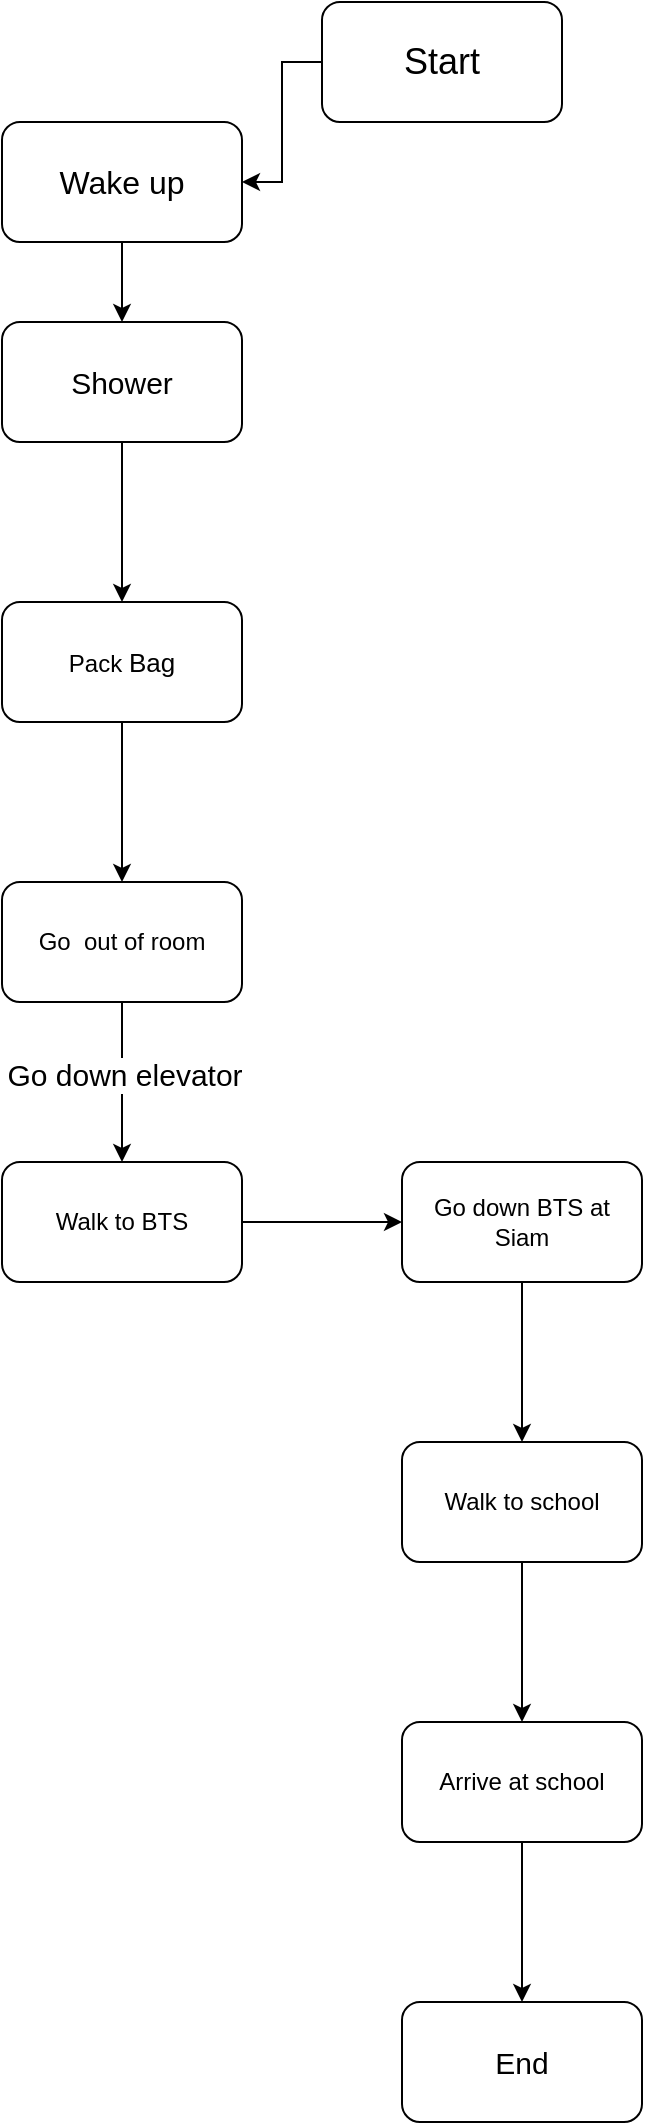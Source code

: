<mxfile version="20.2.7" type="github">
  <diagram id="MC8cG66vaABodUtqTA2X" name="Page-1">
    <mxGraphModel dx="1164" dy="1064" grid="1" gridSize="10" guides="1" tooltips="1" connect="1" arrows="1" fold="1" page="1" pageScale="1" pageWidth="827" pageHeight="1169" math="0" shadow="0">
      <root>
        <mxCell id="0" />
        <mxCell id="1" parent="0" />
        <mxCell id="2hz4RC08jjyMRnIOTYXO-5" value="" style="edgeStyle=orthogonalEdgeStyle;rounded=0;orthogonalLoop=1;jettySize=auto;html=1;fontSize=18;" edge="1" parent="1" source="2hz4RC08jjyMRnIOTYXO-1" target="2hz4RC08jjyMRnIOTYXO-4">
          <mxGeometry relative="1" as="geometry" />
        </mxCell>
        <mxCell id="2hz4RC08jjyMRnIOTYXO-1" value="&lt;font style=&quot;font-size: 18px;&quot;&gt;Start&lt;/font&gt;" style="rounded=1;whiteSpace=wrap;html=1;" vertex="1" parent="1">
          <mxGeometry x="280" y="20" width="120" height="60" as="geometry" />
        </mxCell>
        <mxCell id="2hz4RC08jjyMRnIOTYXO-11" value="" style="edgeStyle=orthogonalEdgeStyle;rounded=0;orthogonalLoop=1;jettySize=auto;html=1;fontFamily=Helvetica;fontSize=16;fontColor=default;" edge="1" parent="1" source="2hz4RC08jjyMRnIOTYXO-4" target="2hz4RC08jjyMRnIOTYXO-10">
          <mxGeometry relative="1" as="geometry" />
        </mxCell>
        <mxCell id="2hz4RC08jjyMRnIOTYXO-4" value="&lt;font style=&quot;font-size: 16px;&quot;&gt;Wake up&lt;/font&gt;" style="whiteSpace=wrap;html=1;rounded=1;" vertex="1" parent="1">
          <mxGeometry x="120" y="80" width="120" height="60" as="geometry" />
        </mxCell>
        <mxCell id="2hz4RC08jjyMRnIOTYXO-13" value="" style="edgeStyle=orthogonalEdgeStyle;rounded=0;orthogonalLoop=1;jettySize=auto;html=1;fontFamily=Helvetica;fontSize=15;fontColor=default;" edge="1" parent="1" source="2hz4RC08jjyMRnIOTYXO-10" target="2hz4RC08jjyMRnIOTYXO-12">
          <mxGeometry relative="1" as="geometry" />
        </mxCell>
        <mxCell id="2hz4RC08jjyMRnIOTYXO-10" value="&lt;font style=&quot;font-size: 15px;&quot;&gt;Shower&lt;/font&gt;" style="whiteSpace=wrap;html=1;rounded=1;" vertex="1" parent="1">
          <mxGeometry x="120" y="180" width="120" height="60" as="geometry" />
        </mxCell>
        <mxCell id="2hz4RC08jjyMRnIOTYXO-15" value="" style="edgeStyle=orthogonalEdgeStyle;rounded=0;orthogonalLoop=1;jettySize=auto;html=1;fontFamily=Helvetica;fontSize=15;fontColor=default;" edge="1" parent="1" source="2hz4RC08jjyMRnIOTYXO-12" target="2hz4RC08jjyMRnIOTYXO-14">
          <mxGeometry relative="1" as="geometry" />
        </mxCell>
        <mxCell id="2hz4RC08jjyMRnIOTYXO-12" value="Pack &lt;font style=&quot;font-size: 13px;&quot;&gt;Bag&lt;/font&gt;" style="whiteSpace=wrap;html=1;rounded=1;" vertex="1" parent="1">
          <mxGeometry x="120" y="320" width="120" height="60" as="geometry" />
        </mxCell>
        <mxCell id="2hz4RC08jjyMRnIOTYXO-17" value="" style="edgeStyle=orthogonalEdgeStyle;rounded=0;orthogonalLoop=1;jettySize=auto;html=1;fontFamily=Helvetica;fontSize=15;fontColor=default;" edge="1" parent="1" source="2hz4RC08jjyMRnIOTYXO-14" target="2hz4RC08jjyMRnIOTYXO-16">
          <mxGeometry relative="1" as="geometry" />
        </mxCell>
        <mxCell id="2hz4RC08jjyMRnIOTYXO-18" value="Go down elevator" style="edgeLabel;html=1;align=center;verticalAlign=middle;resizable=0;points=[];fontSize=15;fontFamily=Helvetica;fontColor=default;" vertex="1" connectable="0" parent="2hz4RC08jjyMRnIOTYXO-17">
          <mxGeometry x="-0.104" y="1" relative="1" as="geometry">
            <mxPoint as="offset" />
          </mxGeometry>
        </mxCell>
        <mxCell id="2hz4RC08jjyMRnIOTYXO-14" value="Go &amp;nbsp;out of room" style="whiteSpace=wrap;html=1;rounded=1;" vertex="1" parent="1">
          <mxGeometry x="120" y="460" width="120" height="60" as="geometry" />
        </mxCell>
        <mxCell id="2hz4RC08jjyMRnIOTYXO-20" value="" style="edgeStyle=orthogonalEdgeStyle;rounded=0;orthogonalLoop=1;jettySize=auto;html=1;fontFamily=Helvetica;fontSize=15;fontColor=default;" edge="1" parent="1" source="2hz4RC08jjyMRnIOTYXO-16" target="2hz4RC08jjyMRnIOTYXO-19">
          <mxGeometry relative="1" as="geometry" />
        </mxCell>
        <mxCell id="2hz4RC08jjyMRnIOTYXO-16" value="Walk to BTS" style="whiteSpace=wrap;html=1;rounded=1;" vertex="1" parent="1">
          <mxGeometry x="120" y="600" width="120" height="60" as="geometry" />
        </mxCell>
        <mxCell id="2hz4RC08jjyMRnIOTYXO-22" value="" style="edgeStyle=orthogonalEdgeStyle;rounded=0;orthogonalLoop=1;jettySize=auto;html=1;fontFamily=Helvetica;fontSize=15;fontColor=default;" edge="1" parent="1" source="2hz4RC08jjyMRnIOTYXO-19" target="2hz4RC08jjyMRnIOTYXO-21">
          <mxGeometry relative="1" as="geometry" />
        </mxCell>
        <mxCell id="2hz4RC08jjyMRnIOTYXO-19" value="Go down BTS at Siam" style="whiteSpace=wrap;html=1;rounded=1;" vertex="1" parent="1">
          <mxGeometry x="320" y="600" width="120" height="60" as="geometry" />
        </mxCell>
        <mxCell id="2hz4RC08jjyMRnIOTYXO-24" value="" style="edgeStyle=orthogonalEdgeStyle;rounded=0;orthogonalLoop=1;jettySize=auto;html=1;fontFamily=Helvetica;fontSize=15;fontColor=default;" edge="1" parent="1" source="2hz4RC08jjyMRnIOTYXO-21" target="2hz4RC08jjyMRnIOTYXO-23">
          <mxGeometry relative="1" as="geometry" />
        </mxCell>
        <mxCell id="2hz4RC08jjyMRnIOTYXO-21" value="Walk to school" style="whiteSpace=wrap;html=1;rounded=1;" vertex="1" parent="1">
          <mxGeometry x="320" y="740" width="120" height="60" as="geometry" />
        </mxCell>
        <mxCell id="2hz4RC08jjyMRnIOTYXO-26" value="" style="edgeStyle=orthogonalEdgeStyle;rounded=0;orthogonalLoop=1;jettySize=auto;html=1;fontFamily=Helvetica;fontSize=15;fontColor=default;" edge="1" parent="1" source="2hz4RC08jjyMRnIOTYXO-23" target="2hz4RC08jjyMRnIOTYXO-25">
          <mxGeometry relative="1" as="geometry" />
        </mxCell>
        <mxCell id="2hz4RC08jjyMRnIOTYXO-23" value="Arrive at school" style="whiteSpace=wrap;html=1;rounded=1;" vertex="1" parent="1">
          <mxGeometry x="320" y="880" width="120" height="60" as="geometry" />
        </mxCell>
        <mxCell id="2hz4RC08jjyMRnIOTYXO-25" value="&lt;font style=&quot;font-size: 15px;&quot;&gt;End&lt;/font&gt;" style="whiteSpace=wrap;html=1;rounded=1;" vertex="1" parent="1">
          <mxGeometry x="320" y="1020" width="120" height="60" as="geometry" />
        </mxCell>
      </root>
    </mxGraphModel>
  </diagram>
</mxfile>
